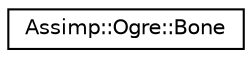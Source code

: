digraph "Graphical Class Hierarchy"
{
  edge [fontname="Helvetica",fontsize="10",labelfontname="Helvetica",labelfontsize="10"];
  node [fontname="Helvetica",fontsize="10",shape=record];
  rankdir="LR";
  Node1 [label="Assimp::Ogre::Bone",height=0.2,width=0.4,color="black", fillcolor="white", style="filled",URL="$class_assimp_1_1_ogre_1_1_bone.html",tooltip="Ogre Bone. "];
}
